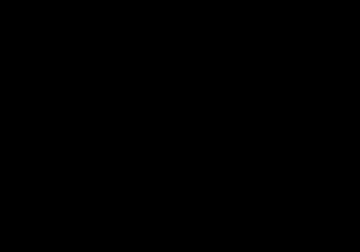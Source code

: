 # clear; gnuplot multiplot6.gp; rm *~; open multiplot6.eps

set terminal postscript eps enhanced color
set output 'multiplot6.eps'

#set label "Sine and Cosine" at screen 0.5,0.95 center front

set multiplot layout 1,2 title "Sine and Cosine"
set title "Sine"
plot sin(x)

set title "Cosine is coolest!"
plot cos(x) title "Cosine",tan(x) title "Tangent"

